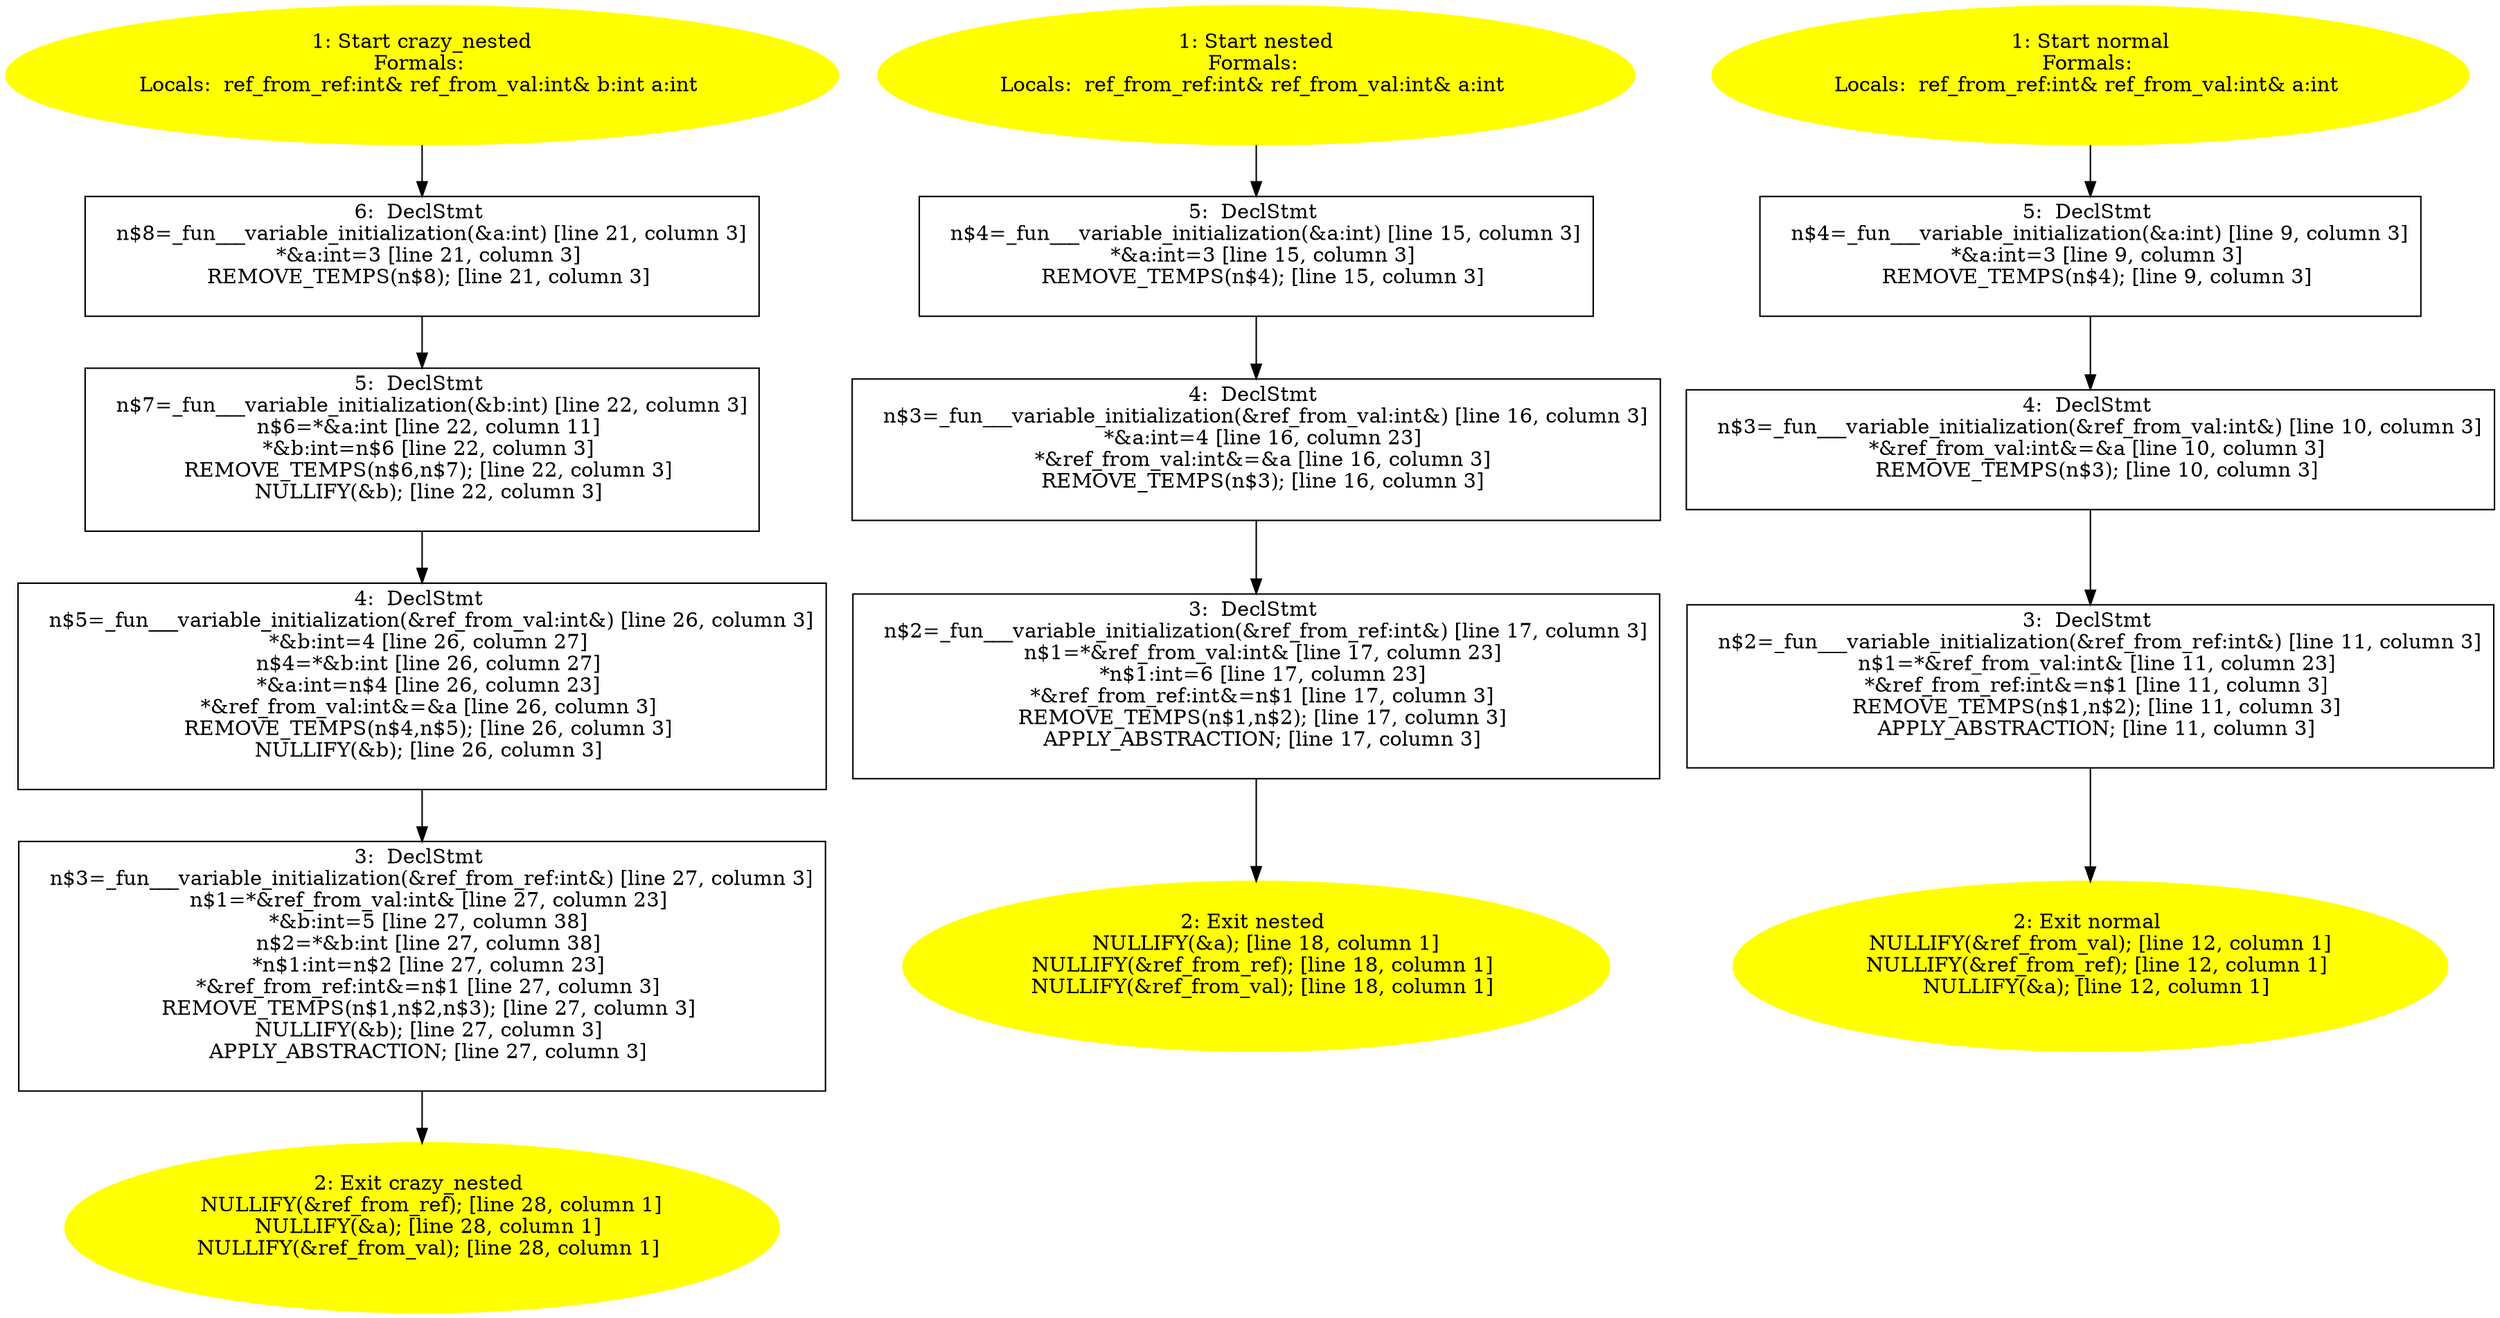 /* @generated */
digraph cfg {
"crazy_nested#10001276026471322284.a3162fff8adcb89d9e3fa84dea455e7f_1" [label="1: Start crazy_nested\nFormals: \nLocals:  ref_from_ref:int& ref_from_val:int& b:int a:int \n  " color=yellow style=filled]
	

	 "crazy_nested#10001276026471322284.a3162fff8adcb89d9e3fa84dea455e7f_1" -> "crazy_nested#10001276026471322284.a3162fff8adcb89d9e3fa84dea455e7f_6" ;
"crazy_nested#10001276026471322284.a3162fff8adcb89d9e3fa84dea455e7f_2" [label="2: Exit crazy_nested \n   NULLIFY(&ref_from_ref); [line 28, column 1]\n  NULLIFY(&a); [line 28, column 1]\n  NULLIFY(&ref_from_val); [line 28, column 1]\n " color=yellow style=filled]
	

"crazy_nested#10001276026471322284.a3162fff8adcb89d9e3fa84dea455e7f_3" [label="3:  DeclStmt \n   n$3=_fun___variable_initialization(&ref_from_ref:int&) [line 27, column 3]\n  n$1=*&ref_from_val:int& [line 27, column 23]\n  *&b:int=5 [line 27, column 38]\n  n$2=*&b:int [line 27, column 38]\n  *n$1:int=n$2 [line 27, column 23]\n  *&ref_from_ref:int&=n$1 [line 27, column 3]\n  REMOVE_TEMPS(n$1,n$2,n$3); [line 27, column 3]\n  NULLIFY(&b); [line 27, column 3]\n  APPLY_ABSTRACTION; [line 27, column 3]\n " shape="box"]
	

	 "crazy_nested#10001276026471322284.a3162fff8adcb89d9e3fa84dea455e7f_3" -> "crazy_nested#10001276026471322284.a3162fff8adcb89d9e3fa84dea455e7f_2" ;
"crazy_nested#10001276026471322284.a3162fff8adcb89d9e3fa84dea455e7f_4" [label="4:  DeclStmt \n   n$5=_fun___variable_initialization(&ref_from_val:int&) [line 26, column 3]\n  *&b:int=4 [line 26, column 27]\n  n$4=*&b:int [line 26, column 27]\n  *&a:int=n$4 [line 26, column 23]\n  *&ref_from_val:int&=&a [line 26, column 3]\n  REMOVE_TEMPS(n$4,n$5); [line 26, column 3]\n  NULLIFY(&b); [line 26, column 3]\n " shape="box"]
	

	 "crazy_nested#10001276026471322284.a3162fff8adcb89d9e3fa84dea455e7f_4" -> "crazy_nested#10001276026471322284.a3162fff8adcb89d9e3fa84dea455e7f_3" ;
"crazy_nested#10001276026471322284.a3162fff8adcb89d9e3fa84dea455e7f_5" [label="5:  DeclStmt \n   n$7=_fun___variable_initialization(&b:int) [line 22, column 3]\n  n$6=*&a:int [line 22, column 11]\n  *&b:int=n$6 [line 22, column 3]\n  REMOVE_TEMPS(n$6,n$7); [line 22, column 3]\n  NULLIFY(&b); [line 22, column 3]\n " shape="box"]
	

	 "crazy_nested#10001276026471322284.a3162fff8adcb89d9e3fa84dea455e7f_5" -> "crazy_nested#10001276026471322284.a3162fff8adcb89d9e3fa84dea455e7f_4" ;
"crazy_nested#10001276026471322284.a3162fff8adcb89d9e3fa84dea455e7f_6" [label="6:  DeclStmt \n   n$8=_fun___variable_initialization(&a:int) [line 21, column 3]\n  *&a:int=3 [line 21, column 3]\n  REMOVE_TEMPS(n$8); [line 21, column 3]\n " shape="box"]
	

	 "crazy_nested#10001276026471322284.a3162fff8adcb89d9e3fa84dea455e7f_6" -> "crazy_nested#10001276026471322284.a3162fff8adcb89d9e3fa84dea455e7f_5" ;
"nested#4768179933025409429.17c34afcb279e8ad08f7f8afaad41585_1" [label="1: Start nested\nFormals: \nLocals:  ref_from_ref:int& ref_from_val:int& a:int \n  " color=yellow style=filled]
	

	 "nested#4768179933025409429.17c34afcb279e8ad08f7f8afaad41585_1" -> "nested#4768179933025409429.17c34afcb279e8ad08f7f8afaad41585_5" ;
"nested#4768179933025409429.17c34afcb279e8ad08f7f8afaad41585_2" [label="2: Exit nested \n   NULLIFY(&a); [line 18, column 1]\n  NULLIFY(&ref_from_ref); [line 18, column 1]\n  NULLIFY(&ref_from_val); [line 18, column 1]\n " color=yellow style=filled]
	

"nested#4768179933025409429.17c34afcb279e8ad08f7f8afaad41585_3" [label="3:  DeclStmt \n   n$2=_fun___variable_initialization(&ref_from_ref:int&) [line 17, column 3]\n  n$1=*&ref_from_val:int& [line 17, column 23]\n  *n$1:int=6 [line 17, column 23]\n  *&ref_from_ref:int&=n$1 [line 17, column 3]\n  REMOVE_TEMPS(n$1,n$2); [line 17, column 3]\n  APPLY_ABSTRACTION; [line 17, column 3]\n " shape="box"]
	

	 "nested#4768179933025409429.17c34afcb279e8ad08f7f8afaad41585_3" -> "nested#4768179933025409429.17c34afcb279e8ad08f7f8afaad41585_2" ;
"nested#4768179933025409429.17c34afcb279e8ad08f7f8afaad41585_4" [label="4:  DeclStmt \n   n$3=_fun___variable_initialization(&ref_from_val:int&) [line 16, column 3]\n  *&a:int=4 [line 16, column 23]\n  *&ref_from_val:int&=&a [line 16, column 3]\n  REMOVE_TEMPS(n$3); [line 16, column 3]\n " shape="box"]
	

	 "nested#4768179933025409429.17c34afcb279e8ad08f7f8afaad41585_4" -> "nested#4768179933025409429.17c34afcb279e8ad08f7f8afaad41585_3" ;
"nested#4768179933025409429.17c34afcb279e8ad08f7f8afaad41585_5" [label="5:  DeclStmt \n   n$4=_fun___variable_initialization(&a:int) [line 15, column 3]\n  *&a:int=3 [line 15, column 3]\n  REMOVE_TEMPS(n$4); [line 15, column 3]\n " shape="box"]
	

	 "nested#4768179933025409429.17c34afcb279e8ad08f7f8afaad41585_5" -> "nested#4768179933025409429.17c34afcb279e8ad08f7f8afaad41585_4" ;
"normal#16009437256715545217.c7cd9ebbb6d7cc9f4987cf90ce12a044_1" [label="1: Start normal\nFormals: \nLocals:  ref_from_ref:int& ref_from_val:int& a:int \n  " color=yellow style=filled]
	

	 "normal#16009437256715545217.c7cd9ebbb6d7cc9f4987cf90ce12a044_1" -> "normal#16009437256715545217.c7cd9ebbb6d7cc9f4987cf90ce12a044_5" ;
"normal#16009437256715545217.c7cd9ebbb6d7cc9f4987cf90ce12a044_2" [label="2: Exit normal \n   NULLIFY(&ref_from_val); [line 12, column 1]\n  NULLIFY(&ref_from_ref); [line 12, column 1]\n  NULLIFY(&a); [line 12, column 1]\n " color=yellow style=filled]
	

"normal#16009437256715545217.c7cd9ebbb6d7cc9f4987cf90ce12a044_3" [label="3:  DeclStmt \n   n$2=_fun___variable_initialization(&ref_from_ref:int&) [line 11, column 3]\n  n$1=*&ref_from_val:int& [line 11, column 23]\n  *&ref_from_ref:int&=n$1 [line 11, column 3]\n  REMOVE_TEMPS(n$1,n$2); [line 11, column 3]\n  APPLY_ABSTRACTION; [line 11, column 3]\n " shape="box"]
	

	 "normal#16009437256715545217.c7cd9ebbb6d7cc9f4987cf90ce12a044_3" -> "normal#16009437256715545217.c7cd9ebbb6d7cc9f4987cf90ce12a044_2" ;
"normal#16009437256715545217.c7cd9ebbb6d7cc9f4987cf90ce12a044_4" [label="4:  DeclStmt \n   n$3=_fun___variable_initialization(&ref_from_val:int&) [line 10, column 3]\n  *&ref_from_val:int&=&a [line 10, column 3]\n  REMOVE_TEMPS(n$3); [line 10, column 3]\n " shape="box"]
	

	 "normal#16009437256715545217.c7cd9ebbb6d7cc9f4987cf90ce12a044_4" -> "normal#16009437256715545217.c7cd9ebbb6d7cc9f4987cf90ce12a044_3" ;
"normal#16009437256715545217.c7cd9ebbb6d7cc9f4987cf90ce12a044_5" [label="5:  DeclStmt \n   n$4=_fun___variable_initialization(&a:int) [line 9, column 3]\n  *&a:int=3 [line 9, column 3]\n  REMOVE_TEMPS(n$4); [line 9, column 3]\n " shape="box"]
	

	 "normal#16009437256715545217.c7cd9ebbb6d7cc9f4987cf90ce12a044_5" -> "normal#16009437256715545217.c7cd9ebbb6d7cc9f4987cf90ce12a044_4" ;
}
